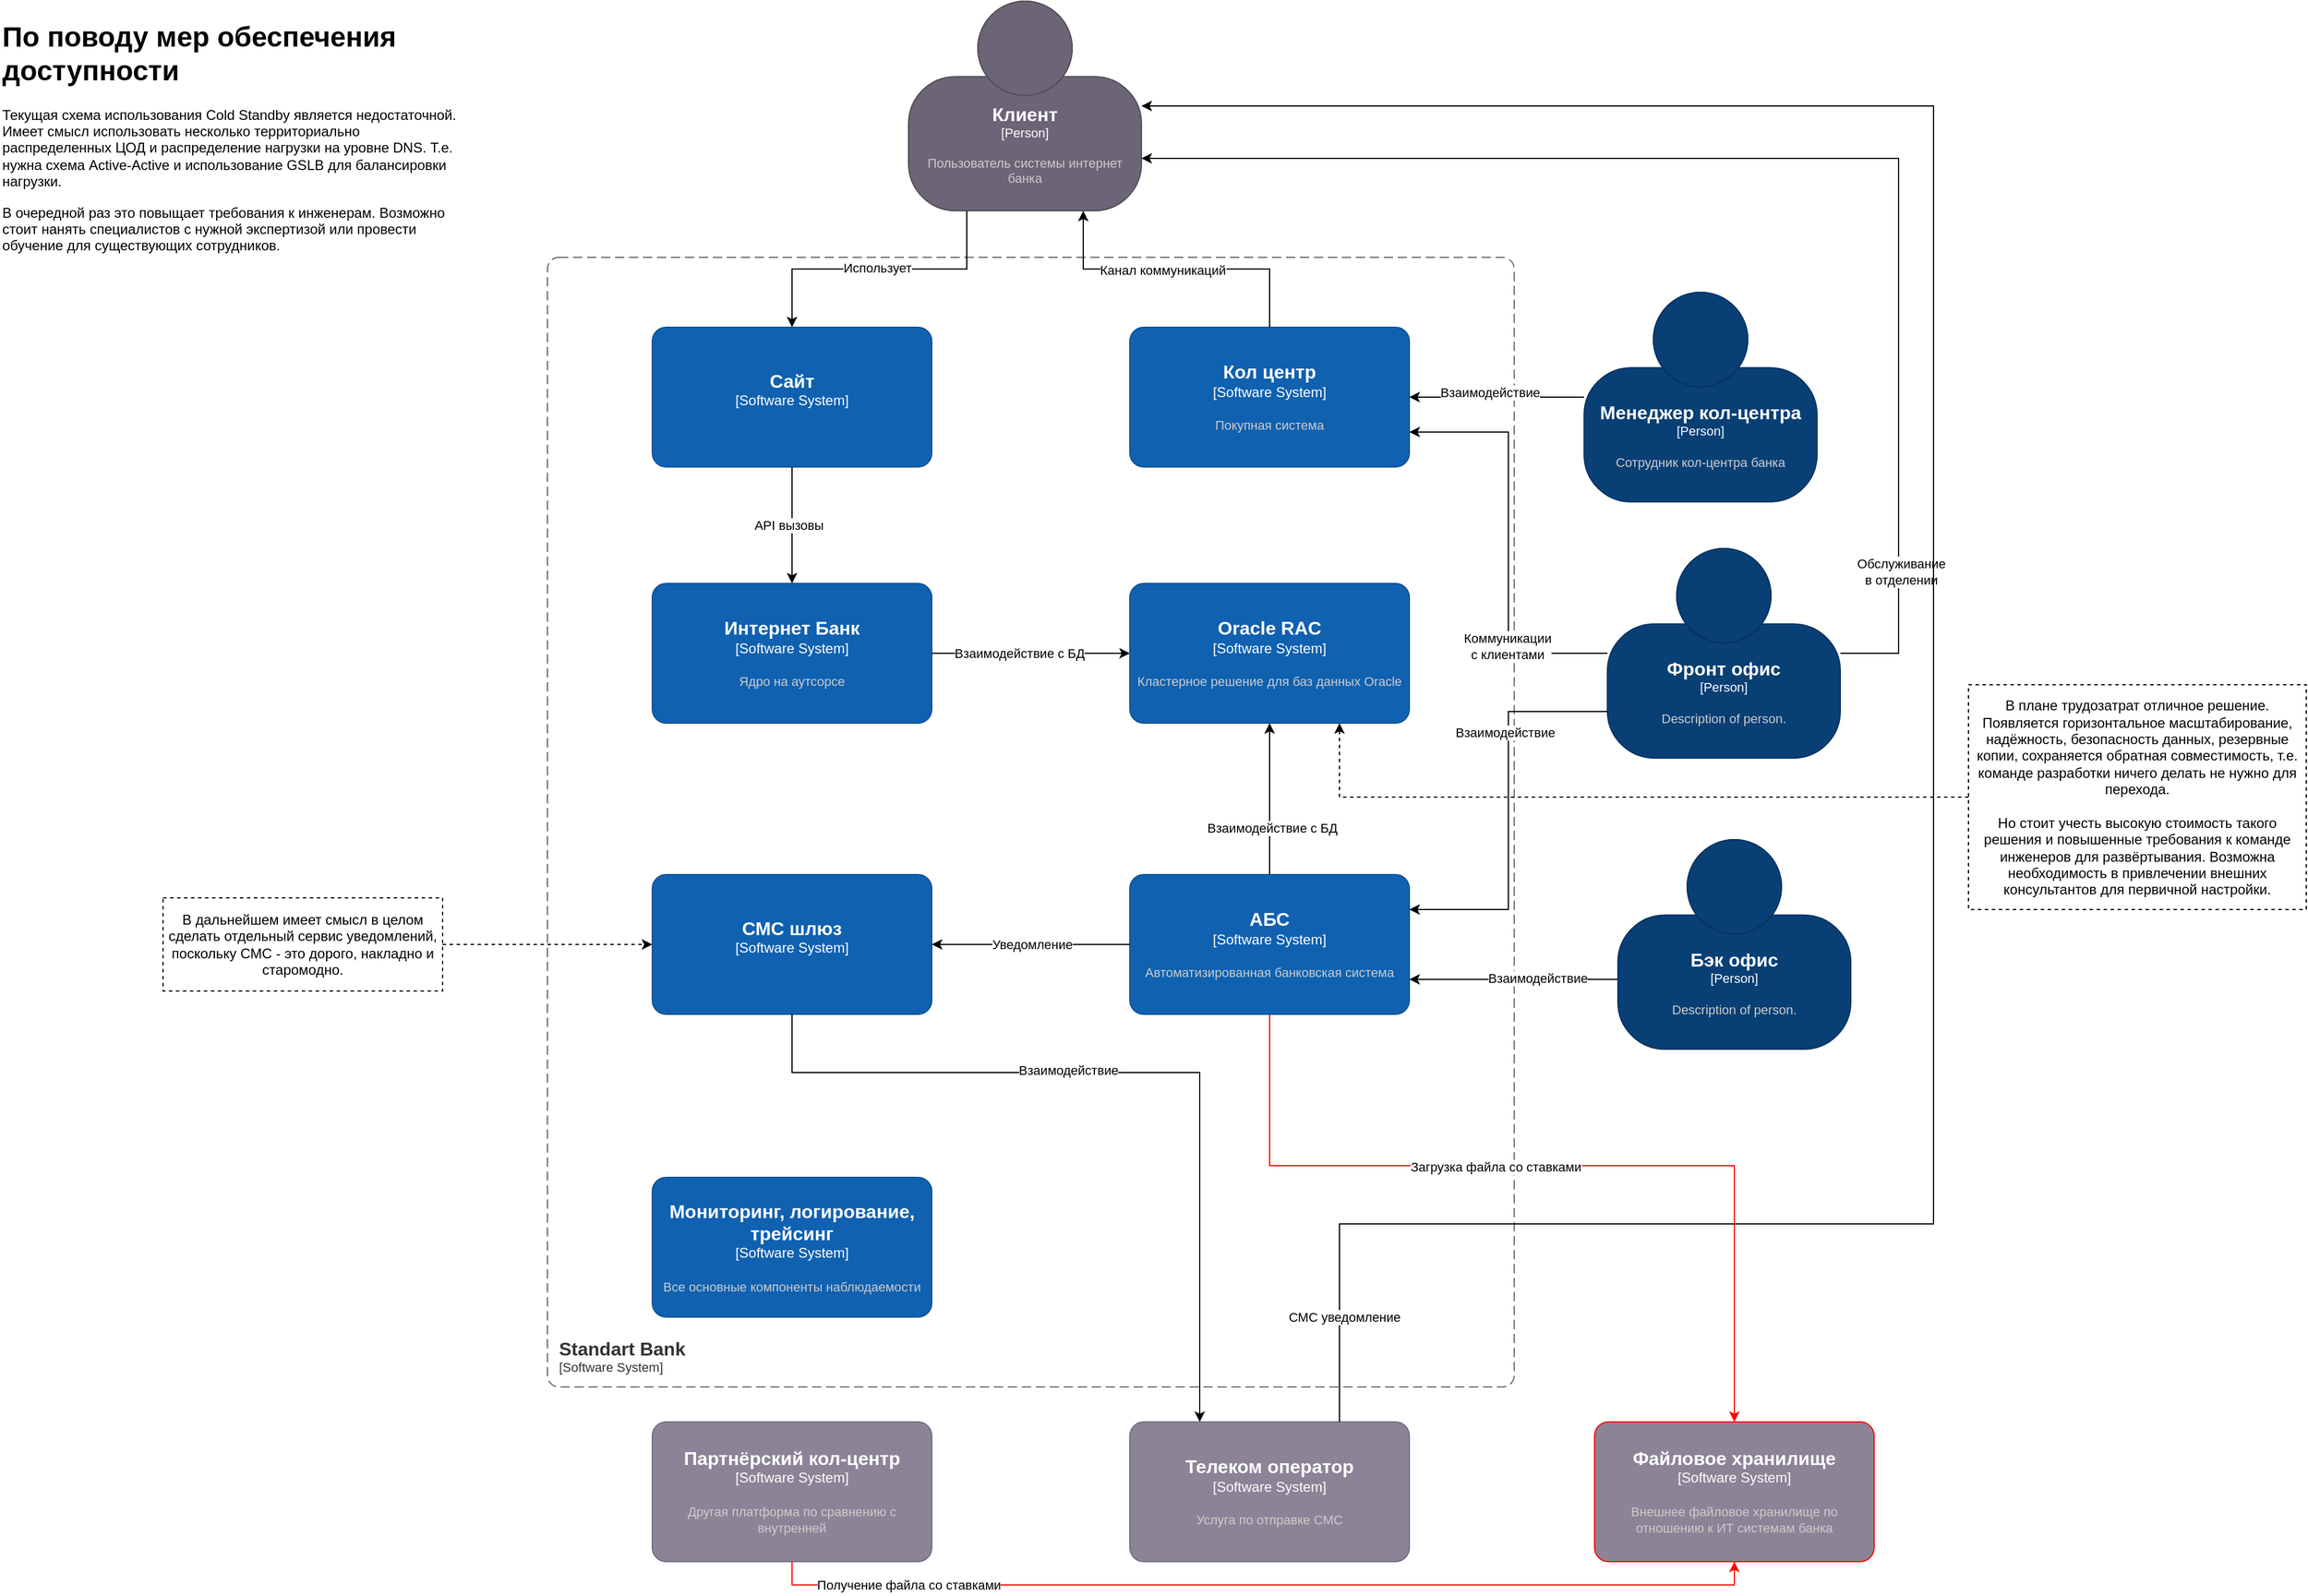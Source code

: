 <mxfile version="26.2.2" pages="2">
  <diagram name="C1" id="rXQmCZFCkTnwYPxRZtzK">
    <mxGraphModel dx="3602" dy="1422" grid="1" gridSize="10" guides="1" tooltips="1" connect="1" arrows="1" fold="1" page="1" pageScale="1" pageWidth="1169" pageHeight="827" math="0" shadow="0">
      <root>
        <mxCell id="0" />
        <mxCell id="1" parent="0" />
        <object placeholders="1" c4Name="Клиент" c4Type="Person" c4Description="Пользователь системы интернет банка" label="&lt;font style=&quot;font-size: 16px&quot;&gt;&lt;b&gt;%c4Name%&lt;/b&gt;&lt;/font&gt;&lt;div&gt;[%c4Type%]&lt;/div&gt;&lt;br&gt;&lt;div&gt;&lt;font style=&quot;font-size: 11px&quot;&gt;&lt;font color=&quot;#cccccc&quot;&gt;%c4Description%&lt;/font&gt;&lt;/div&gt;" id="N7DfTkjICDuPw6HVWsIA-1">
          <mxCell style="html=1;fontSize=11;dashed=0;whiteSpace=wrap;fillColor=#6C6477;strokeColor=#4D4D4D;fontColor=#ffffff;shape=mxgraph.c4.person2;align=center;metaEdit=1;points=[[0.5,0,0],[1,0.5,0],[1,0.75,0],[0.75,1,0],[0.5,1,0],[0.25,1,0],[0,0.75,0],[0,0.5,0]];resizable=0;" vertex="1" parent="1">
            <mxGeometry x="360" y="40" width="200" height="180" as="geometry" />
          </mxCell>
        </object>
        <object placeholders="1" c4Name="Менеджер кол-центра" c4Type="Person" c4Description="Сотрудник кол-центра банка" label="&lt;font style=&quot;font-size: 16px&quot;&gt;&lt;b&gt;%c4Name%&lt;/b&gt;&lt;/font&gt;&lt;div&gt;[%c4Type%]&lt;/div&gt;&lt;br&gt;&lt;div&gt;&lt;font style=&quot;font-size: 11px&quot;&gt;&lt;font color=&quot;#cccccc&quot;&gt;%c4Description%&lt;/font&gt;&lt;/div&gt;" id="N7DfTkjICDuPw6HVWsIA-2">
          <mxCell style="html=1;fontSize=11;dashed=0;whiteSpace=wrap;fillColor=#083F75;strokeColor=#06315C;fontColor=#ffffff;shape=mxgraph.c4.person2;align=center;metaEdit=1;points=[[0.5,0,0],[1,0.5,0],[1,0.75,0],[0.75,1,0],[0.5,1,0],[0.25,1,0],[0,0.75,0],[0,0.5,0]];resizable=0;" vertex="1" parent="1">
            <mxGeometry x="940" y="290" width="200" height="180" as="geometry" />
          </mxCell>
        </object>
        <object placeholders="1" c4Name="Фронт офис" c4Type="Person" c4Description="Description of person." label="&lt;font style=&quot;font-size: 16px&quot;&gt;&lt;b&gt;%c4Name%&lt;/b&gt;&lt;/font&gt;&lt;div&gt;[%c4Type%]&lt;/div&gt;&lt;br&gt;&lt;div&gt;&lt;font style=&quot;font-size: 11px&quot;&gt;&lt;font color=&quot;#cccccc&quot;&gt;%c4Description%&lt;/font&gt;&lt;/div&gt;" id="N7DfTkjICDuPw6HVWsIA-3">
          <mxCell style="html=1;fontSize=11;dashed=0;whiteSpace=wrap;fillColor=#083F75;strokeColor=#06315C;fontColor=#ffffff;shape=mxgraph.c4.person2;align=center;metaEdit=1;points=[[0.5,0,0],[1,0.5,0],[1,0.75,0],[0.75,1,0],[0.5,1,0],[0.25,1,0],[0,0.75,0],[0,0.5,0]];resizable=0;" vertex="1" parent="1">
            <mxGeometry x="960" y="510" width="200" height="180" as="geometry" />
          </mxCell>
        </object>
        <object placeholders="1" c4Name="Standart Bank" c4Type="SystemScopeBoundary" c4Application="Software System" label="&lt;font style=&quot;font-size: 16px&quot;&gt;&lt;b&gt;&lt;div style=&quot;text-align: left&quot;&gt;%c4Name%&lt;/div&gt;&lt;/b&gt;&lt;/font&gt;&lt;div style=&quot;text-align: left&quot;&gt;[%c4Application%]&lt;/div&gt;" id="N7DfTkjICDuPw6HVWsIA-4">
          <mxCell style="rounded=1;fontSize=11;whiteSpace=wrap;html=1;dashed=1;arcSize=20;fillColor=none;strokeColor=#666666;fontColor=#333333;labelBackgroundColor=none;align=left;verticalAlign=bottom;labelBorderColor=none;spacingTop=0;spacing=10;dashPattern=8 4;metaEdit=1;rotatable=0;perimeter=rectanglePerimeter;noLabel=0;labelPadding=0;allowArrows=0;connectable=0;expand=0;recursiveResize=0;editable=1;pointerEvents=0;absoluteArcSize=1;points=[[0.25,0,0],[0.5,0,0],[0.75,0,0],[1,0.25,0],[1,0.5,0],[1,0.75,0],[0.75,1,0],[0.5,1,0],[0.25,1,0],[0,0.75,0],[0,0.5,0],[0,0.25,0]];" vertex="1" parent="1">
            <mxGeometry x="50" y="260" width="830" height="970" as="geometry" />
          </mxCell>
        </object>
        <object placeholders="1" c4Name="Интернет Банк" c4Type="Software System" c4Description="Ядро на аутсорсе" label="&lt;font style=&quot;font-size: 16px&quot;&gt;&lt;b&gt;%c4Name%&lt;/b&gt;&lt;/font&gt;&lt;div&gt;[%c4Type%]&lt;/div&gt;&lt;br&gt;&lt;div&gt;&lt;font style=&quot;font-size: 11px&quot;&gt;&lt;font color=&quot;#cccccc&quot;&gt;%c4Description%&lt;/font&gt;&lt;/div&gt;" id="N7DfTkjICDuPw6HVWsIA-5">
          <mxCell style="rounded=1;whiteSpace=wrap;html=1;labelBackgroundColor=none;fillColor=#1061B0;fontColor=#ffffff;align=center;arcSize=10;strokeColor=#0D5091;metaEdit=1;resizable=0;points=[[0.25,0,0],[0.5,0,0],[0.75,0,0],[1,0.25,0],[1,0.5,0],[1,0.75,0],[0.75,1,0],[0.5,1,0],[0.25,1,0],[0,0.75,0],[0,0.5,0],[0,0.25,0]];" vertex="1" parent="1">
            <mxGeometry x="140" y="540" width="240" height="120" as="geometry" />
          </mxCell>
        </object>
        <object placeholders="1" c4Name="АБС" c4Type="Software System" c4Description="Автоматизированная банковская система" label="&lt;font style=&quot;font-size: 16px&quot;&gt;&lt;b&gt;%c4Name%&lt;/b&gt;&lt;/font&gt;&lt;div&gt;[%c4Type%]&lt;/div&gt;&lt;br&gt;&lt;div&gt;&lt;font style=&quot;font-size: 11px&quot;&gt;&lt;font color=&quot;#cccccc&quot;&gt;%c4Description%&lt;/font&gt;&lt;/div&gt;" id="N7DfTkjICDuPw6HVWsIA-6">
          <mxCell style="rounded=1;whiteSpace=wrap;html=1;labelBackgroundColor=none;fillColor=#1061B0;fontColor=#ffffff;align=center;arcSize=10;strokeColor=#0D5091;metaEdit=1;resizable=0;points=[[0.25,0,0],[0.5,0,0],[0.75,0,0],[1,0.25,0],[1,0.5,0],[1,0.75,0],[0.75,1,0],[0.5,1,0],[0.25,1,0],[0,0.75,0],[0,0.5,0],[0,0.25,0]];" vertex="1" parent="1">
            <mxGeometry x="550" y="790" width="240" height="120" as="geometry" />
          </mxCell>
        </object>
        <object placeholders="1" c4Name="Кол центр" c4Type="Software System" c4Description="Покупная система" label="&lt;font style=&quot;font-size: 16px&quot;&gt;&lt;b&gt;%c4Name%&lt;/b&gt;&lt;/font&gt;&lt;div&gt;[%c4Type%]&lt;/div&gt;&lt;br&gt;&lt;div&gt;&lt;font style=&quot;font-size: 11px&quot;&gt;&lt;font color=&quot;#cccccc&quot;&gt;%c4Description%&lt;/font&gt;&lt;/div&gt;" id="N7DfTkjICDuPw6HVWsIA-7">
          <mxCell style="rounded=1;whiteSpace=wrap;html=1;labelBackgroundColor=none;fillColor=#1061B0;fontColor=#ffffff;align=center;arcSize=10;strokeColor=#0D5091;metaEdit=1;resizable=0;points=[[0.25,0,0],[0.5,0,0],[0.75,0,0],[1,0.25,0],[1,0.5,0],[1,0.75,0],[0.75,1,0],[0.5,1,0],[0.25,1,0],[0,0.75,0],[0,0.5,0],[0,0.25,0]];" vertex="1" parent="1">
            <mxGeometry x="550" y="320" width="240" height="120" as="geometry" />
          </mxCell>
        </object>
        <object placeholders="1" c4Name="Партнёрский кол-центр" c4Type="Software System" c4Description="Другая платформа по сравнению с внутренней" label="&lt;font style=&quot;font-size: 16px&quot;&gt;&lt;b&gt;%c4Name%&lt;/b&gt;&lt;/font&gt;&lt;div&gt;[%c4Type%]&lt;/div&gt;&lt;br&gt;&lt;div&gt;&lt;font style=&quot;font-size: 11px&quot;&gt;&lt;font color=&quot;#cccccc&quot;&gt;%c4Description%&lt;/font&gt;&lt;/div&gt;" id="N7DfTkjICDuPw6HVWsIA-8">
          <mxCell style="rounded=1;whiteSpace=wrap;html=1;labelBackgroundColor=none;fillColor=#8C8496;fontColor=#ffffff;align=center;arcSize=10;strokeColor=#736782;metaEdit=1;resizable=0;points=[[0.25,0,0],[0.5,0,0],[0.75,0,0],[1,0.25,0],[1,0.5,0],[1,0.75,0],[0.75,1,0],[0.5,1,0],[0.25,1,0],[0,0.75,0],[0,0.5,0],[0,0.25,0]];" vertex="1" parent="1">
            <mxGeometry x="140" y="1260" width="240" height="120" as="geometry" />
          </mxCell>
        </object>
        <object placeholders="1" c4Name="Телеком оператор" c4Type="Software System" c4Description="Услуга по отправке СМС" label="&lt;font style=&quot;font-size: 16px&quot;&gt;&lt;b&gt;%c4Name%&lt;/b&gt;&lt;/font&gt;&lt;div&gt;[%c4Type%]&lt;/div&gt;&lt;br&gt;&lt;div&gt;&lt;font style=&quot;font-size: 11px&quot;&gt;&lt;font color=&quot;#cccccc&quot;&gt;%c4Description%&lt;/font&gt;&lt;/div&gt;" id="N7DfTkjICDuPw6HVWsIA-9">
          <mxCell style="rounded=1;whiteSpace=wrap;html=1;labelBackgroundColor=none;fillColor=#8C8496;fontColor=#ffffff;align=center;arcSize=10;strokeColor=#736782;metaEdit=1;resizable=0;points=[[0.25,0,0],[0.5,0,0],[0.75,0,0],[1,0.25,0],[1,0.5,0],[1,0.75,0],[0.75,1,0],[0.5,1,0],[0.25,1,0],[0,0.75,0],[0,0.5,0],[0,0.25,0]];" vertex="1" parent="1">
            <mxGeometry x="550" y="1260" width="240" height="120" as="geometry" />
          </mxCell>
        </object>
        <object placeholders="1" c4Name="СМС шлюз" c4Type="Software System" c4Description="" label="&lt;font style=&quot;font-size: 16px&quot;&gt;&lt;b&gt;%c4Name%&lt;/b&gt;&lt;/font&gt;&lt;div&gt;[%c4Type%]&lt;/div&gt;&lt;br&gt;&lt;div&gt;&lt;font style=&quot;font-size: 11px&quot;&gt;&lt;font color=&quot;#cccccc&quot;&gt;%c4Description%&lt;/font&gt;&lt;/div&gt;" id="N7DfTkjICDuPw6HVWsIA-11">
          <mxCell style="rounded=1;whiteSpace=wrap;html=1;labelBackgroundColor=none;fillColor=#1061B0;fontColor=#ffffff;align=center;arcSize=10;strokeColor=#0D5091;metaEdit=1;resizable=0;points=[[0.25,0,0],[0.5,0,0],[0.75,0,0],[1,0.25,0],[1,0.5,0],[1,0.75,0],[0.75,1,0],[0.5,1,0],[0.25,1,0],[0,0.75,0],[0,0.5,0],[0,0.25,0]];" vertex="1" parent="1">
            <mxGeometry x="140" y="790" width="240" height="120" as="geometry" />
          </mxCell>
        </object>
        <object placeholders="1" c4Name="Сайт" c4Type="Software System" c4Description="" label="&lt;font style=&quot;font-size: 16px&quot;&gt;&lt;b&gt;%c4Name%&lt;/b&gt;&lt;/font&gt;&lt;div&gt;[%c4Type%]&lt;/div&gt;&lt;br&gt;&lt;div&gt;&lt;font style=&quot;font-size: 11px&quot;&gt;&lt;font color=&quot;#cccccc&quot;&gt;%c4Description%&lt;/font&gt;&lt;/div&gt;" id="N7DfTkjICDuPw6HVWsIA-13">
          <mxCell style="rounded=1;whiteSpace=wrap;html=1;labelBackgroundColor=none;fillColor=#1061B0;fontColor=#ffffff;align=center;arcSize=10;strokeColor=#0D5091;metaEdit=1;resizable=0;points=[[0.25,0,0],[0.5,0,0],[0.75,0,0],[1,0.25,0],[1,0.5,0],[1,0.75,0],[0.75,1,0],[0.5,1,0],[0.25,1,0],[0,0.75,0],[0,0.5,0],[0,0.25,0]];" vertex="1" parent="1">
            <mxGeometry x="140" y="320" width="240" height="120" as="geometry" />
          </mxCell>
        </object>
        <mxCell id="N7DfTkjICDuPw6HVWsIA-14" style="edgeStyle=orthogonalEdgeStyle;rounded=0;orthogonalLoop=1;jettySize=auto;html=1;entryX=0;entryY=0.5;entryDx=0;entryDy=0;entryPerimeter=0;" edge="1" parent="1" source="N7DfTkjICDuPw6HVWsIA-5" target="SzUtMaSxSGTat92QCDAJ-1">
          <mxGeometry relative="1" as="geometry" />
        </mxCell>
        <mxCell id="N7DfTkjICDuPw6HVWsIA-37" value="Взаимодействие с БД" style="edgeLabel;html=1;align=center;verticalAlign=middle;resizable=0;points=[];" vertex="1" connectable="0" parent="N7DfTkjICDuPw6HVWsIA-14">
          <mxGeometry x="-0.125" relative="1" as="geometry">
            <mxPoint as="offset" />
          </mxGeometry>
        </mxCell>
        <mxCell id="N7DfTkjICDuPw6HVWsIA-15" style="edgeStyle=orthogonalEdgeStyle;rounded=0;orthogonalLoop=1;jettySize=auto;html=1;entryX=0.5;entryY=0;entryDx=0;entryDy=0;entryPerimeter=0;exitX=0.25;exitY=1;exitDx=0;exitDy=0;exitPerimeter=0;" edge="1" parent="1" source="N7DfTkjICDuPw6HVWsIA-1" target="N7DfTkjICDuPw6HVWsIA-13">
          <mxGeometry relative="1" as="geometry" />
        </mxCell>
        <mxCell id="N7DfTkjICDuPw6HVWsIA-39" value="Использует" style="edgeLabel;html=1;align=center;verticalAlign=middle;resizable=0;points=[];" vertex="1" connectable="0" parent="N7DfTkjICDuPw6HVWsIA-15">
          <mxGeometry x="0.016" y="-1" relative="1" as="geometry">
            <mxPoint as="offset" />
          </mxGeometry>
        </mxCell>
        <mxCell id="N7DfTkjICDuPw6HVWsIA-17" style="edgeStyle=orthogonalEdgeStyle;rounded=0;orthogonalLoop=1;jettySize=auto;html=1;entryX=1;entryY=0.5;entryDx=0;entryDy=0;entryPerimeter=0;exitX=0;exitY=0.5;exitDx=0;exitDy=0;exitPerimeter=0;" edge="1" parent="1" source="N7DfTkjICDuPw6HVWsIA-6" target="N7DfTkjICDuPw6HVWsIA-11">
          <mxGeometry relative="1" as="geometry" />
        </mxCell>
        <mxCell id="N7DfTkjICDuPw6HVWsIA-33" value="Уведомление" style="edgeLabel;html=1;align=center;verticalAlign=middle;resizable=0;points=[];" vertex="1" connectable="0" parent="N7DfTkjICDuPw6HVWsIA-17">
          <mxGeometry x="-0.009" relative="1" as="geometry">
            <mxPoint as="offset" />
          </mxGeometry>
        </mxCell>
        <object placeholders="1" c4Name="Бэк офис" c4Type="Person" c4Description="Description of person." label="&lt;font style=&quot;font-size: 16px&quot;&gt;&lt;b&gt;%c4Name%&lt;/b&gt;&lt;/font&gt;&lt;div&gt;[%c4Type%]&lt;/div&gt;&lt;br&gt;&lt;div&gt;&lt;font style=&quot;font-size: 11px&quot;&gt;&lt;font color=&quot;#cccccc&quot;&gt;%c4Description%&lt;/font&gt;&lt;/div&gt;" id="N7DfTkjICDuPw6HVWsIA-18">
          <mxCell style="html=1;fontSize=11;dashed=0;whiteSpace=wrap;fillColor=#083F75;strokeColor=#06315C;fontColor=#ffffff;shape=mxgraph.c4.person2;align=center;metaEdit=1;points=[[0.5,0,0],[1,0.5,0],[1,0.75,0],[0.75,1,0],[0.5,1,0],[0.25,1,0],[0,0.75,0],[0,0.5,0]];resizable=0;" vertex="1" parent="1">
            <mxGeometry x="969" y="760" width="200" height="180" as="geometry" />
          </mxCell>
        </object>
        <mxCell id="N7DfTkjICDuPw6HVWsIA-19" style="edgeStyle=orthogonalEdgeStyle;rounded=0;orthogonalLoop=1;jettySize=auto;html=1;entryX=1;entryY=0.5;entryDx=0;entryDy=0;entryPerimeter=0;" edge="1" parent="1" source="N7DfTkjICDuPw6HVWsIA-2" target="N7DfTkjICDuPw6HVWsIA-7">
          <mxGeometry relative="1" as="geometry" />
        </mxCell>
        <mxCell id="N7DfTkjICDuPw6HVWsIA-35" value="Взаимодействие" style="edgeLabel;html=1;align=center;verticalAlign=middle;resizable=0;points=[];" vertex="1" connectable="0" parent="N7DfTkjICDuPw6HVWsIA-19">
          <mxGeometry x="0.08" y="-4" relative="1" as="geometry">
            <mxPoint as="offset" />
          </mxGeometry>
        </mxCell>
        <mxCell id="N7DfTkjICDuPw6HVWsIA-20" style="edgeStyle=orthogonalEdgeStyle;rounded=0;orthogonalLoop=1;jettySize=auto;html=1;entryX=0.75;entryY=1;entryDx=0;entryDy=0;entryPerimeter=0;" edge="1" parent="1" source="N7DfTkjICDuPw6HVWsIA-7" target="N7DfTkjICDuPw6HVWsIA-1">
          <mxGeometry relative="1" as="geometry" />
        </mxCell>
        <mxCell id="N7DfTkjICDuPw6HVWsIA-38" value="Канал коммуникаций" style="edgeLabel;html=1;align=center;verticalAlign=middle;resizable=0;points=[];" vertex="1" connectable="0" parent="N7DfTkjICDuPw6HVWsIA-20">
          <mxGeometry x="0.092" y="1" relative="1" as="geometry">
            <mxPoint as="offset" />
          </mxGeometry>
        </mxCell>
        <mxCell id="N7DfTkjICDuPw6HVWsIA-21" style="edgeStyle=orthogonalEdgeStyle;rounded=0;orthogonalLoop=1;jettySize=auto;html=1;entryX=0.25;entryY=0;entryDx=0;entryDy=0;entryPerimeter=0;" edge="1" parent="1" source="N7DfTkjICDuPw6HVWsIA-11" target="N7DfTkjICDuPw6HVWsIA-9">
          <mxGeometry relative="1" as="geometry">
            <Array as="points">
              <mxPoint x="260" y="960" />
              <mxPoint x="610" y="960" />
            </Array>
          </mxGeometry>
        </mxCell>
        <mxCell id="N7DfTkjICDuPw6HVWsIA-34" value="Взаимодействие" style="edgeLabel;html=1;align=center;verticalAlign=middle;resizable=0;points=[];" vertex="1" connectable="0" parent="N7DfTkjICDuPw6HVWsIA-21">
          <mxGeometry x="-0.181" y="2" relative="1" as="geometry">
            <mxPoint as="offset" />
          </mxGeometry>
        </mxCell>
        <mxCell id="N7DfTkjICDuPw6HVWsIA-22" style="edgeStyle=orthogonalEdgeStyle;rounded=0;orthogonalLoop=1;jettySize=auto;html=1;entryX=1;entryY=0.75;entryDx=0;entryDy=0;entryPerimeter=0;" edge="1" parent="1" source="N7DfTkjICDuPw6HVWsIA-18" target="N7DfTkjICDuPw6HVWsIA-6">
          <mxGeometry relative="1" as="geometry">
            <Array as="points">
              <mxPoint x="930" y="880" />
              <mxPoint x="930" y="880" />
            </Array>
          </mxGeometry>
        </mxCell>
        <mxCell id="N7DfTkjICDuPw6HVWsIA-36" value="Взаимодействие" style="edgeLabel;html=1;align=center;verticalAlign=middle;resizable=0;points=[];" vertex="1" connectable="0" parent="N7DfTkjICDuPw6HVWsIA-22">
          <mxGeometry x="0.35" y="-1" relative="1" as="geometry">
            <mxPoint x="52" as="offset" />
          </mxGeometry>
        </mxCell>
        <mxCell id="N7DfTkjICDuPw6HVWsIA-23" style="edgeStyle=orthogonalEdgeStyle;rounded=0;orthogonalLoop=1;jettySize=auto;html=1;entryX=1;entryY=0.75;entryDx=0;entryDy=0;entryPerimeter=0;" edge="1" parent="1" source="N7DfTkjICDuPw6HVWsIA-3" target="N7DfTkjICDuPw6HVWsIA-7">
          <mxGeometry relative="1" as="geometry" />
        </mxCell>
        <mxCell id="N7DfTkjICDuPw6HVWsIA-30" value="Коммуникации &lt;br&gt;с клиентами" style="edgeLabel;html=1;align=center;verticalAlign=middle;resizable=0;points=[];" vertex="1" connectable="0" parent="N7DfTkjICDuPw6HVWsIA-23">
          <mxGeometry x="-0.491" y="1" relative="1" as="geometry">
            <mxPoint as="offset" />
          </mxGeometry>
        </mxCell>
        <mxCell id="N7DfTkjICDuPw6HVWsIA-24" style="edgeStyle=orthogonalEdgeStyle;rounded=0;orthogonalLoop=1;jettySize=auto;html=1;entryX=1;entryY=0.75;entryDx=0;entryDy=0;entryPerimeter=0;" edge="1" parent="1" source="N7DfTkjICDuPw6HVWsIA-3" target="N7DfTkjICDuPw6HVWsIA-1">
          <mxGeometry relative="1" as="geometry">
            <Array as="points">
              <mxPoint x="1210" y="600" />
              <mxPoint x="1210" y="175" />
            </Array>
          </mxGeometry>
        </mxCell>
        <mxCell id="N7DfTkjICDuPw6HVWsIA-29" value="Обслуживание &lt;br&gt;в отделении" style="edgeLabel;html=1;align=center;verticalAlign=middle;resizable=0;points=[];" vertex="1" connectable="0" parent="N7DfTkjICDuPw6HVWsIA-24">
          <mxGeometry x="-0.786" y="-2" relative="1" as="geometry">
            <mxPoint as="offset" />
          </mxGeometry>
        </mxCell>
        <mxCell id="N7DfTkjICDuPw6HVWsIA-25" style="edgeStyle=orthogonalEdgeStyle;rounded=0;orthogonalLoop=1;jettySize=auto;html=1;entryX=0.5;entryY=0;entryDx=0;entryDy=0;entryPerimeter=0;" edge="1" parent="1" source="N7DfTkjICDuPw6HVWsIA-13" target="N7DfTkjICDuPw6HVWsIA-5">
          <mxGeometry relative="1" as="geometry" />
        </mxCell>
        <mxCell id="N7DfTkjICDuPw6HVWsIA-40" value="API вызовы" style="edgeLabel;html=1;align=center;verticalAlign=middle;resizable=0;points=[];" vertex="1" connectable="0" parent="N7DfTkjICDuPw6HVWsIA-25">
          <mxGeometry y="-3" relative="1" as="geometry">
            <mxPoint as="offset" />
          </mxGeometry>
        </mxCell>
        <mxCell id="N7DfTkjICDuPw6HVWsIA-26" style="edgeStyle=orthogonalEdgeStyle;rounded=0;orthogonalLoop=1;jettySize=auto;html=1;entryX=1;entryY=0.25;entryDx=0;entryDy=0;entryPerimeter=0;" edge="1" parent="1" source="N7DfTkjICDuPw6HVWsIA-3" target="N7DfTkjICDuPw6HVWsIA-6">
          <mxGeometry relative="1" as="geometry">
            <Array as="points">
              <mxPoint x="875" y="650" />
              <mxPoint x="875" y="820" />
            </Array>
          </mxGeometry>
        </mxCell>
        <mxCell id="N7DfTkjICDuPw6HVWsIA-31" value="Взаимодействие" style="edgeLabel;html=1;align=center;verticalAlign=middle;resizable=0;points=[];" vertex="1" connectable="0" parent="N7DfTkjICDuPw6HVWsIA-26">
          <mxGeometry x="-0.397" y="-3" relative="1" as="geometry">
            <mxPoint as="offset" />
          </mxGeometry>
        </mxCell>
        <mxCell id="N7DfTkjICDuPw6HVWsIA-27" style="edgeStyle=orthogonalEdgeStyle;rounded=0;orthogonalLoop=1;jettySize=auto;html=1;entryX=1;entryY=0.5;entryDx=0;entryDy=0;entryPerimeter=0;exitX=0.75;exitY=0;exitDx=0;exitDy=0;exitPerimeter=0;" edge="1" parent="1" source="N7DfTkjICDuPw6HVWsIA-9" target="N7DfTkjICDuPw6HVWsIA-1">
          <mxGeometry relative="1" as="geometry">
            <Array as="points">
              <mxPoint x="730" y="1090" />
              <mxPoint x="1240" y="1090" />
              <mxPoint x="1240" y="130" />
            </Array>
          </mxGeometry>
        </mxCell>
        <mxCell id="N7DfTkjICDuPw6HVWsIA-32" value="СМС уведомление" style="edgeLabel;html=1;align=center;verticalAlign=middle;resizable=0;points=[];" vertex="1" connectable="0" parent="N7DfTkjICDuPw6HVWsIA-27">
          <mxGeometry x="-0.85" y="-3" relative="1" as="geometry">
            <mxPoint y="77" as="offset" />
          </mxGeometry>
        </mxCell>
        <object placeholders="1" c4Name="Oracle RAC" c4Type="Software System" c4Description="Кластерное решение для баз данных Oracle" label="&lt;font style=&quot;font-size: 16px&quot;&gt;&lt;b&gt;%c4Name%&lt;/b&gt;&lt;/font&gt;&lt;div&gt;[%c4Type%]&lt;/div&gt;&lt;br&gt;&lt;div&gt;&lt;font style=&quot;font-size: 11px&quot;&gt;&lt;font color=&quot;#cccccc&quot;&gt;%c4Description%&lt;/font&gt;&lt;/div&gt;" id="SzUtMaSxSGTat92QCDAJ-1">
          <mxCell style="rounded=1;whiteSpace=wrap;html=1;labelBackgroundColor=none;fillColor=#1061B0;fontColor=#ffffff;align=center;arcSize=10;strokeColor=#0D5091;metaEdit=1;resizable=0;points=[[0.25,0,0],[0.5,0,0],[0.75,0,0],[1,0.25,0],[1,0.5,0],[1,0.75,0],[0.75,1,0],[0.5,1,0],[0.25,1,0],[0,0.75,0],[0,0.5,0],[0,0.25,0]];" vertex="1" parent="1">
            <mxGeometry x="550" y="540" width="240" height="120" as="geometry" />
          </mxCell>
        </object>
        <mxCell id="SzUtMaSxSGTat92QCDAJ-2" style="edgeStyle=orthogonalEdgeStyle;rounded=0;orthogonalLoop=1;jettySize=auto;html=1;entryX=0.5;entryY=1;entryDx=0;entryDy=0;entryPerimeter=0;" edge="1" parent="1" source="N7DfTkjICDuPw6HVWsIA-6" target="SzUtMaSxSGTat92QCDAJ-1">
          <mxGeometry relative="1" as="geometry" />
        </mxCell>
        <mxCell id="SzUtMaSxSGTat92QCDAJ-4" value="Взаимодействие с БД" style="edgeLabel;html=1;align=center;verticalAlign=middle;resizable=0;points=[];" vertex="1" connectable="0" parent="SzUtMaSxSGTat92QCDAJ-2">
          <mxGeometry x="0.004" y="-2" relative="1" as="geometry">
            <mxPoint y="25" as="offset" />
          </mxGeometry>
        </mxCell>
        <mxCell id="SzUtMaSxSGTat92QCDAJ-7" value="В плане трудозатрат отличное решение. Появляется горизонтальное масштабирование, надёжность, безопасность данных, резервные копии, сохраняется обратная совместимость, т.е. команде разработки ничего делать не нужно для перехода.&lt;div&gt;&lt;br&gt;&lt;/div&gt;&lt;div&gt;Но стоит учесть высокую стоимость такого решения и повышенные требования к команде инженеров для развёртывания. Возможна необходимость в привлечении внешних консультантов для первичной настройки.&lt;/div&gt;" style="text;html=1;align=center;verticalAlign=middle;whiteSpace=wrap;rounded=0;strokeColor=default;dashed=1;" vertex="1" parent="1">
          <mxGeometry x="1270" y="627" width="290" height="193" as="geometry" />
        </mxCell>
        <mxCell id="SzUtMaSxSGTat92QCDAJ-8" style="edgeStyle=orthogonalEdgeStyle;rounded=0;orthogonalLoop=1;jettySize=auto;html=1;entryX=0.75;entryY=1;entryDx=0;entryDy=0;entryPerimeter=0;dashed=1;" edge="1" parent="1" source="SzUtMaSxSGTat92QCDAJ-7" target="SzUtMaSxSGTat92QCDAJ-1">
          <mxGeometry relative="1" as="geometry" />
        </mxCell>
        <mxCell id="SzUtMaSxSGTat92QCDAJ-9" value="В дальнейшем имеет смысл в целом сделать отдельный сервис уведомлений, поскольку СМС - это дорого, накладно и старомодно." style="text;html=1;align=center;verticalAlign=middle;whiteSpace=wrap;rounded=0;strokeColor=default;dashed=1;" vertex="1" parent="1">
          <mxGeometry x="-280" y="810" width="240" height="80" as="geometry" />
        </mxCell>
        <mxCell id="SzUtMaSxSGTat92QCDAJ-10" style="edgeStyle=orthogonalEdgeStyle;rounded=0;orthogonalLoop=1;jettySize=auto;html=1;entryX=0;entryY=0.5;entryDx=0;entryDy=0;entryPerimeter=0;dashed=1;" edge="1" parent="1" source="SzUtMaSxSGTat92QCDAJ-9" target="N7DfTkjICDuPw6HVWsIA-11">
          <mxGeometry relative="1" as="geometry" />
        </mxCell>
        <mxCell id="8bsUKu27YTY32ICm6L0n-1" value="&lt;h1 style=&quot;margin-top: 0px;&quot;&gt;По поводу мер обеспечения доступности&lt;/h1&gt;&lt;p&gt;Текущая схема использования Cold Standby является недостаточной. Имеет смысл использовать несколько территориально распределенных ЦОД и распределение нагрузки на уровне DNS. Т.е. нужна схема Active-Active и использование GSLB для балансировки нагрузки.&amp;nbsp;&lt;/p&gt;&lt;p&gt;&lt;span style=&quot;background-color: transparent; color: light-dark(rgb(0, 0, 0), rgb(255, 255, 255));&quot;&gt;В очередной раз это повыщает требования к инженерам. Возможно стоит нанять специалистов с нужной экспертизой или провести обучение для существующих сотрудников.&lt;/span&gt;&lt;/p&gt;" style="text;html=1;whiteSpace=wrap;overflow=hidden;rounded=0;" vertex="1" parent="1">
          <mxGeometry x="-420" y="50" width="400" height="280" as="geometry" />
        </mxCell>
        <object placeholders="1" c4Name="Мониторинг, логирование, трейсинг" c4Type="Software System" c4Description="Все основные компоненты наблюдаемости" label="&lt;font style=&quot;font-size: 16px&quot;&gt;&lt;b&gt;%c4Name%&lt;/b&gt;&lt;/font&gt;&lt;div&gt;[%c4Type%]&lt;/div&gt;&lt;br&gt;&lt;div&gt;&lt;font style=&quot;font-size: 11px&quot;&gt;&lt;font color=&quot;#cccccc&quot;&gt;%c4Description%&lt;/font&gt;&lt;/div&gt;" id="4XTuxI60or7l83Eq80wb-1">
          <mxCell style="rounded=1;whiteSpace=wrap;html=1;labelBackgroundColor=none;fillColor=#1061B0;fontColor=#ffffff;align=center;arcSize=10;strokeColor=#0D5091;metaEdit=1;resizable=0;points=[[0.25,0,0],[0.5,0,0],[0.75,0,0],[1,0.25,0],[1,0.5,0],[1,0.75,0],[0.75,1,0],[0.5,1,0],[0.25,1,0],[0,0.75,0],[0,0.5,0],[0,0.25,0]];" vertex="1" parent="1">
            <mxGeometry x="140" y="1050" width="240" height="120" as="geometry" />
          </mxCell>
        </object>
        <object placeholders="1" c4Name="Файловое хранилище" c4Type="Software System" c4Description="Внешнее файловое хранилище по отношению к ИТ системам банка" label="&lt;font style=&quot;font-size: 16px&quot;&gt;&lt;b&gt;%c4Name%&lt;/b&gt;&lt;/font&gt;&lt;div&gt;[%c4Type%]&lt;/div&gt;&lt;br&gt;&lt;div&gt;&lt;font style=&quot;font-size: 11px&quot;&gt;&lt;font color=&quot;#cccccc&quot;&gt;%c4Description%&lt;/font&gt;&lt;/div&gt;" id="X75DF7G4JWCtfxivHedu-1">
          <mxCell style="rounded=1;whiteSpace=wrap;html=1;labelBackgroundColor=none;fillColor=#8C8496;fontColor=#ffffff;align=center;arcSize=10;strokeColor=#FF0000;metaEdit=1;resizable=0;points=[[0.25,0,0],[0.5,0,0],[0.75,0,0],[1,0.25,0],[1,0.5,0],[1,0.75,0],[0.75,1,0],[0.5,1,0],[0.25,1,0],[0,0.75,0],[0,0.5,0],[0,0.25,0]];" vertex="1" parent="1">
            <mxGeometry x="949" y="1260" width="240" height="120" as="geometry" />
          </mxCell>
        </object>
        <mxCell id="X75DF7G4JWCtfxivHedu-2" style="edgeStyle=orthogonalEdgeStyle;rounded=0;orthogonalLoop=1;jettySize=auto;html=1;entryX=0.5;entryY=0;entryDx=0;entryDy=0;entryPerimeter=0;strokeColor=#FF0000;" edge="1" parent="1" source="N7DfTkjICDuPw6HVWsIA-6" target="X75DF7G4JWCtfxivHedu-1">
          <mxGeometry relative="1" as="geometry">
            <Array as="points">
              <mxPoint x="670" y="1040" />
              <mxPoint x="1069" y="1040" />
            </Array>
          </mxGeometry>
        </mxCell>
        <mxCell id="X75DF7G4JWCtfxivHedu-3" value="Загрузка файла со ставками" style="edgeLabel;html=1;align=center;verticalAlign=middle;resizable=0;points=[];" vertex="1" connectable="0" parent="X75DF7G4JWCtfxivHedu-2">
          <mxGeometry x="-0.136" y="-1" relative="1" as="geometry">
            <mxPoint as="offset" />
          </mxGeometry>
        </mxCell>
        <mxCell id="X75DF7G4JWCtfxivHedu-5" style="edgeStyle=orthogonalEdgeStyle;rounded=0;orthogonalLoop=1;jettySize=auto;html=1;entryX=0.5;entryY=1;entryDx=0;entryDy=0;entryPerimeter=0;strokeColor=#FF0000;" edge="1" parent="1" source="N7DfTkjICDuPw6HVWsIA-8" target="X75DF7G4JWCtfxivHedu-1">
          <mxGeometry relative="1" as="geometry">
            <Array as="points">
              <mxPoint x="260" y="1400" />
              <mxPoint x="1069" y="1400" />
            </Array>
          </mxGeometry>
        </mxCell>
        <mxCell id="X75DF7G4JWCtfxivHedu-6" value="Получение файла со ставками" style="edgeLabel;html=1;align=center;verticalAlign=middle;resizable=0;points=[];" vertex="1" connectable="0" parent="X75DF7G4JWCtfxivHedu-5">
          <mxGeometry x="-0.836" y="-2" relative="1" as="geometry">
            <mxPoint x="50" y="-2" as="offset" />
          </mxGeometry>
        </mxCell>
      </root>
    </mxGraphModel>
  </diagram>
  <diagram id="Zfm2aj9khHLkyDk7R275" name="C2">
    <mxGraphModel dx="3754" dy="1511" grid="1" gridSize="10" guides="1" tooltips="1" connect="1" arrows="1" fold="1" page="1" pageScale="1" pageWidth="1169" pageHeight="827" math="0" shadow="0">
      <root>
        <mxCell id="0" />
        <mxCell id="1" parent="0" />
        <object placeholders="1" c4Name="Клиент" c4Type="Person" c4Description="Пользователь системы интернет банка" label="&lt;font style=&quot;font-size: 16px&quot;&gt;&lt;b&gt;%c4Name%&lt;/b&gt;&lt;/font&gt;&lt;div&gt;[%c4Type%]&lt;/div&gt;&lt;br&gt;&lt;div&gt;&lt;font style=&quot;font-size: 11px&quot;&gt;&lt;font color=&quot;#cccccc&quot;&gt;%c4Description%&lt;/font&gt;&lt;/div&gt;" id="xDdKFl7v-tcq0Z0Ji0Xj-1">
          <mxCell style="html=1;fontSize=11;dashed=0;whiteSpace=wrap;fillColor=#6C6477;strokeColor=#4D4D4D;fontColor=#ffffff;shape=mxgraph.c4.person2;align=center;metaEdit=1;points=[[0.5,0,0],[1,0.5,0],[1,0.75,0],[0.75,1,0],[0.5,1,0],[0.25,1,0],[0,0.75,0],[0,0.5,0]];resizable=0;" vertex="1" parent="1">
            <mxGeometry x="360" y="40" width="200" height="180" as="geometry" />
          </mxCell>
        </object>
        <object placeholders="1" c4Name="Менеджер кол-центра" c4Type="Person" c4Description="Сотрудник кол-центра банка" label="&lt;font style=&quot;font-size: 16px&quot;&gt;&lt;b&gt;%c4Name%&lt;/b&gt;&lt;/font&gt;&lt;div&gt;[%c4Type%]&lt;/div&gt;&lt;br&gt;&lt;div&gt;&lt;font style=&quot;font-size: 11px&quot;&gt;&lt;font color=&quot;#cccccc&quot;&gt;%c4Description%&lt;/font&gt;&lt;/div&gt;" id="xDdKFl7v-tcq0Z0Ji0Xj-2">
          <mxCell style="html=1;fontSize=11;dashed=0;whiteSpace=wrap;fillColor=#083F75;strokeColor=#06315C;fontColor=#ffffff;shape=mxgraph.c4.person2;align=center;metaEdit=1;points=[[0.5,0,0],[1,0.5,0],[1,0.75,0],[0.75,1,0],[0.5,1,0],[0.25,1,0],[0,0.75,0],[0,0.5,0]];resizable=0;" vertex="1" parent="1">
            <mxGeometry x="-290" y="100" width="200" height="180" as="geometry" />
          </mxCell>
        </object>
        <object placeholders="1" c4Name="Фронт офис" c4Type="Person" c4Description="Description of person." label="&lt;font style=&quot;font-size: 16px&quot;&gt;&lt;b&gt;%c4Name%&lt;/b&gt;&lt;/font&gt;&lt;div&gt;[%c4Type%]&lt;/div&gt;&lt;br&gt;&lt;div&gt;&lt;font style=&quot;font-size: 11px&quot;&gt;&lt;font color=&quot;#cccccc&quot;&gt;%c4Description%&lt;/font&gt;&lt;/div&gt;" id="xDdKFl7v-tcq0Z0Ji0Xj-3">
          <mxCell style="html=1;fontSize=11;dashed=0;whiteSpace=wrap;fillColor=#083F75;strokeColor=#06315C;fontColor=#ffffff;shape=mxgraph.c4.person2;align=center;metaEdit=1;points=[[0.5,0,0],[1,0.5,0],[1,0.75,0],[0.75,1,0],[0.5,1,0],[0.25,1,0],[0,0.75,0],[0,0.5,0]];resizable=0;" vertex="1" parent="1">
            <mxGeometry x="1720" y="1043" width="200" height="180" as="geometry" />
          </mxCell>
        </object>
        <object placeholders="1" c4Name="Standart Bank" c4Type="SystemScopeBoundary" c4Application="Software System" label="&lt;font style=&quot;font-size: 16px&quot;&gt;&lt;b&gt;&lt;div style=&quot;text-align: left&quot;&gt;%c4Name%&lt;/div&gt;&lt;/b&gt;&lt;/font&gt;&lt;div style=&quot;text-align: left&quot;&gt;[%c4Application%]&lt;/div&gt;" id="xDdKFl7v-tcq0Z0Ji0Xj-4">
          <mxCell style="rounded=1;fontSize=11;whiteSpace=wrap;html=1;dashed=1;arcSize=20;fillColor=none;strokeColor=#666666;fontColor=#333333;labelBackgroundColor=none;align=left;verticalAlign=bottom;labelBorderColor=none;spacingTop=0;spacing=10;dashPattern=8 4;metaEdit=1;rotatable=0;perimeter=rectanglePerimeter;noLabel=0;labelPadding=0;allowArrows=0;connectable=0;expand=0;recursiveResize=0;editable=1;pointerEvents=0;absoluteArcSize=1;points=[[0.25,0,0],[0.5,0,0],[0.75,0,0],[1,0.25,0],[1,0.5,0],[1,0.75,0],[0.75,1,0],[0.5,1,0],[0.25,1,0],[0,0.75,0],[0,0.5,0],[0,0.25,0]];" vertex="1" parent="1">
            <mxGeometry x="50" y="260" width="1630" height="740" as="geometry" />
          </mxCell>
        </object>
        <object placeholders="1" c4Name="Кол центр" c4Type="Software System" c4Description="Покупная система" label="&lt;font style=&quot;font-size: 16px&quot;&gt;&lt;b&gt;%c4Name%&lt;/b&gt;&lt;/font&gt;&lt;div&gt;[%c4Type%]&lt;/div&gt;&lt;br&gt;&lt;div&gt;&lt;font style=&quot;font-size: 11px&quot;&gt;&lt;font color=&quot;#cccccc&quot;&gt;%c4Description%&lt;/font&gt;&lt;/div&gt;" id="xDdKFl7v-tcq0Z0Ji0Xj-7">
          <mxCell style="rounded=1;whiteSpace=wrap;html=1;labelBackgroundColor=none;fillColor=#1061B0;fontColor=#ffffff;align=center;arcSize=10;strokeColor=#0D5091;metaEdit=1;resizable=0;points=[[0.25,0,0],[0.5,0,0],[0.75,0,0],[1,0.25,0],[1,0.5,0],[1,0.75,0],[0.75,1,0],[0.5,1,0],[0.25,1,0],[0,0.75,0],[0,0.5,0],[0,0.25,0]];" vertex="1" parent="1">
            <mxGeometry x="550" y="320" width="240" height="120" as="geometry" />
          </mxCell>
        </object>
        <object placeholders="1" c4Name="Партнёрский кол-центр" c4Type="Software System" c4Description="Другая платформа по сравнению с внутренней" label="&lt;font style=&quot;font-size: 16px&quot;&gt;&lt;b&gt;%c4Name%&lt;/b&gt;&lt;/font&gt;&lt;div&gt;[%c4Type%]&lt;/div&gt;&lt;br&gt;&lt;div&gt;&lt;font style=&quot;font-size: 11px&quot;&gt;&lt;font color=&quot;#cccccc&quot;&gt;%c4Description%&lt;/font&gt;&lt;/div&gt;" id="xDdKFl7v-tcq0Z0Ji0Xj-8">
          <mxCell style="rounded=1;whiteSpace=wrap;html=1;labelBackgroundColor=none;fillColor=#8C8496;fontColor=#ffffff;align=center;arcSize=10;strokeColor=#736782;metaEdit=1;resizable=0;points=[[0.25,0,0],[0.5,0,0],[0.75,0,0],[1,0.25,0],[1,0.5,0],[1,0.75,0],[0.75,1,0],[0.5,1,0],[0.25,1,0],[0,0.75,0],[0,0.5,0],[0,0.25,0]];" vertex="1" parent="1">
            <mxGeometry x="137" y="1325" width="240" height="120" as="geometry" />
          </mxCell>
        </object>
        <object placeholders="1" c4Name="Телеком оператор" c4Type="Software System" c4Description="Услуга по отправке СМС" label="&lt;font style=&quot;font-size: 16px&quot;&gt;&lt;b&gt;%c4Name%&lt;/b&gt;&lt;/font&gt;&lt;div&gt;[%c4Type%]&lt;/div&gt;&lt;br&gt;&lt;div&gt;&lt;font style=&quot;font-size: 11px&quot;&gt;&lt;font color=&quot;#cccccc&quot;&gt;%c4Description%&lt;/font&gt;&lt;/div&gt;" id="xDdKFl7v-tcq0Z0Ji0Xj-9">
          <mxCell style="rounded=1;whiteSpace=wrap;html=1;labelBackgroundColor=none;fillColor=#8C8496;fontColor=#ffffff;align=center;arcSize=10;strokeColor=#736782;metaEdit=1;resizable=0;points=[[0.25,0,0],[0.5,0,0],[0.75,0,0],[1,0.25,0],[1,0.5,0],[1,0.75,0],[0.75,1,0],[0.5,1,0],[0.25,1,0],[0,0.75,0],[0,0.5,0],[0,0.25,0]];" vertex="1" parent="1">
            <mxGeometry x="547" y="1325" width="240" height="120" as="geometry" />
          </mxCell>
        </object>
        <object placeholders="1" c4Name="СМС шлюз" c4Type="Software System" c4Description="Description of software system." label="&lt;font style=&quot;font-size: 16px&quot;&gt;&lt;b&gt;%c4Name%&lt;/b&gt;&lt;/font&gt;&lt;div&gt;[%c4Type%]&lt;/div&gt;&lt;br&gt;&lt;div&gt;&lt;font style=&quot;font-size: 11px&quot;&gt;&lt;font color=&quot;#cccccc&quot;&gt;%c4Description%&lt;/font&gt;&lt;/div&gt;" id="xDdKFl7v-tcq0Z0Ji0Xj-10">
          <mxCell style="rounded=1;whiteSpace=wrap;html=1;labelBackgroundColor=none;fillColor=#1061B0;fontColor=#ffffff;align=center;arcSize=10;strokeColor=#0D5091;metaEdit=1;resizable=0;points=[[0.25,0,0],[0.5,0,0],[0.75,0,0],[1,0.25,0],[1,0.5,0],[1,0.75,0],[0.75,1,0],[0.5,1,0],[0.25,1,0],[0,0.75,0],[0,0.5,0],[0,0.25,0]];" vertex="1" parent="1">
            <mxGeometry x="137" y="1085" width="240" height="120" as="geometry" />
          </mxCell>
        </object>
        <object placeholders="1" c4Name="Сайт" c4Type="Software System" c4Description="" label="&lt;font style=&quot;font-size: 16px&quot;&gt;&lt;b&gt;%c4Name%&lt;/b&gt;&lt;/font&gt;&lt;div&gt;[%c4Type%]&lt;/div&gt;&lt;br&gt;&lt;div&gt;&lt;font style=&quot;font-size: 11px&quot;&gt;&lt;font color=&quot;#cccccc&quot;&gt;%c4Description%&lt;/font&gt;&lt;/div&gt;" id="xDdKFl7v-tcq0Z0Ji0Xj-11">
          <mxCell style="rounded=1;whiteSpace=wrap;html=1;labelBackgroundColor=none;fillColor=#1061B0;fontColor=#ffffff;align=center;arcSize=10;strokeColor=#0D5091;metaEdit=1;resizable=0;points=[[0.25,0,0],[0.5,0,0],[0.75,0,0],[1,0.25,0],[1,0.5,0],[1,0.75,0],[0.75,1,0],[0.5,1,0],[0.25,1,0],[0,0.75,0],[0,0.5,0],[0,0.25,0]];" vertex="1" parent="1">
            <mxGeometry x="140" y="320" width="240" height="120" as="geometry" />
          </mxCell>
        </object>
        <mxCell id="xDdKFl7v-tcq0Z0Ji0Xj-14" style="edgeStyle=orthogonalEdgeStyle;rounded=0;orthogonalLoop=1;jettySize=auto;html=1;entryX=0.5;entryY=0;entryDx=0;entryDy=0;entryPerimeter=0;exitX=0.25;exitY=1;exitDx=0;exitDy=0;exitPerimeter=0;" edge="1" parent="1" source="xDdKFl7v-tcq0Z0Ji0Xj-1" target="xDdKFl7v-tcq0Z0Ji0Xj-11">
          <mxGeometry relative="1" as="geometry" />
        </mxCell>
        <mxCell id="xDdKFl7v-tcq0Z0Ji0Xj-15" value="Использует" style="edgeLabel;html=1;align=center;verticalAlign=middle;resizable=0;points=[];" vertex="1" connectable="0" parent="xDdKFl7v-tcq0Z0Ji0Xj-14">
          <mxGeometry x="0.016" y="-1" relative="1" as="geometry">
            <mxPoint as="offset" />
          </mxGeometry>
        </mxCell>
        <object placeholders="1" c4Name="Бэк офис" c4Type="Person" c4Description="Description of person." label="&lt;font style=&quot;font-size: 16px&quot;&gt;&lt;b&gt;%c4Name%&lt;/b&gt;&lt;/font&gt;&lt;div&gt;[%c4Type%]&lt;/div&gt;&lt;br&gt;&lt;div&gt;&lt;font style=&quot;font-size: 11px&quot;&gt;&lt;font color=&quot;#cccccc&quot;&gt;%c4Description%&lt;/font&gt;&lt;/div&gt;" id="xDdKFl7v-tcq0Z0Ji0Xj-18">
          <mxCell style="html=1;fontSize=11;dashed=0;whiteSpace=wrap;fillColor=#083F75;strokeColor=#06315C;fontColor=#ffffff;shape=mxgraph.c4.person2;align=center;metaEdit=1;points=[[0.5,0,0],[1,0.5,0],[1,0.75,0],[0.75,1,0],[0.5,1,0],[0.25,1,0],[0,0.75,0],[0,0.5,0]];resizable=0;" vertex="1" parent="1">
            <mxGeometry x="1910" y="490" width="200" height="180" as="geometry" />
          </mxCell>
        </object>
        <mxCell id="xDdKFl7v-tcq0Z0Ji0Xj-19" style="edgeStyle=orthogonalEdgeStyle;rounded=0;orthogonalLoop=1;jettySize=auto;html=1;entryX=0.5;entryY=1;entryDx=0;entryDy=0;entryPerimeter=0;" edge="1" parent="1" source="xDdKFl7v-tcq0Z0Ji0Xj-2" target="xDdKFl7v-tcq0Z0Ji0Xj-7">
          <mxGeometry relative="1" as="geometry">
            <Array as="points">
              <mxPoint x="-190" y="460" />
              <mxPoint x="670" y="460" />
            </Array>
          </mxGeometry>
        </mxCell>
        <mxCell id="xDdKFl7v-tcq0Z0Ji0Xj-20" value="Взаимодействие" style="edgeLabel;html=1;align=center;verticalAlign=middle;resizable=0;points=[];" vertex="1" connectable="0" parent="xDdKFl7v-tcq0Z0Ji0Xj-19">
          <mxGeometry x="0.08" y="-4" relative="1" as="geometry">
            <mxPoint x="-383" y="-134" as="offset" />
          </mxGeometry>
        </mxCell>
        <mxCell id="xDdKFl7v-tcq0Z0Ji0Xj-21" style="edgeStyle=orthogonalEdgeStyle;rounded=0;orthogonalLoop=1;jettySize=auto;html=1;entryX=0.75;entryY=1;entryDx=0;entryDy=0;entryPerimeter=0;" edge="1" parent="1" source="xDdKFl7v-tcq0Z0Ji0Xj-7" target="xDdKFl7v-tcq0Z0Ji0Xj-1">
          <mxGeometry relative="1" as="geometry" />
        </mxCell>
        <mxCell id="xDdKFl7v-tcq0Z0Ji0Xj-22" value="Канал коммуникаций" style="edgeLabel;html=1;align=center;verticalAlign=middle;resizable=0;points=[];" vertex="1" connectable="0" parent="xDdKFl7v-tcq0Z0Ji0Xj-21">
          <mxGeometry x="0.092" y="1" relative="1" as="geometry">
            <mxPoint as="offset" />
          </mxGeometry>
        </mxCell>
        <mxCell id="xDdKFl7v-tcq0Z0Ji0Xj-23" style="edgeStyle=orthogonalEdgeStyle;rounded=0;orthogonalLoop=1;jettySize=auto;html=1;entryX=0.25;entryY=0;entryDx=0;entryDy=0;entryPerimeter=0;" edge="1" parent="1" source="xDdKFl7v-tcq0Z0Ji0Xj-10" target="xDdKFl7v-tcq0Z0Ji0Xj-9">
          <mxGeometry relative="1" as="geometry" />
        </mxCell>
        <mxCell id="xDdKFl7v-tcq0Z0Ji0Xj-24" value="Взаимодействие" style="edgeLabel;html=1;align=center;verticalAlign=middle;resizable=0;points=[];" vertex="1" connectable="0" parent="xDdKFl7v-tcq0Z0Ji0Xj-23">
          <mxGeometry x="-0.181" y="2" relative="1" as="geometry">
            <mxPoint as="offset" />
          </mxGeometry>
        </mxCell>
        <mxCell id="xDdKFl7v-tcq0Z0Ji0Xj-27" style="edgeStyle=orthogonalEdgeStyle;rounded=0;orthogonalLoop=1;jettySize=auto;html=1;entryX=1;entryY=0.5;entryDx=0;entryDy=0;entryPerimeter=0;" edge="1" parent="1" source="xDdKFl7v-tcq0Z0Ji0Xj-3" target="xDdKFl7v-tcq0Z0Ji0Xj-7">
          <mxGeometry relative="1" as="geometry">
            <Array as="points">
              <mxPoint x="1290" y="1133" />
              <mxPoint x="1290" y="380" />
            </Array>
          </mxGeometry>
        </mxCell>
        <mxCell id="xDdKFl7v-tcq0Z0Ji0Xj-28" value="Коммуникации &lt;br&gt;с клиентами" style="edgeLabel;html=1;align=center;verticalAlign=middle;resizable=0;points=[];" vertex="1" connectable="0" parent="xDdKFl7v-tcq0Z0Ji0Xj-27">
          <mxGeometry x="-0.491" y="1" relative="1" as="geometry">
            <mxPoint x="330" y="-1" as="offset" />
          </mxGeometry>
        </mxCell>
        <mxCell id="xDdKFl7v-tcq0Z0Ji0Xj-29" style="edgeStyle=orthogonalEdgeStyle;rounded=0;orthogonalLoop=1;jettySize=auto;html=1;entryX=1;entryY=0.75;entryDx=0;entryDy=0;entryPerimeter=0;" edge="1" parent="1" source="xDdKFl7v-tcq0Z0Ji0Xj-3" target="xDdKFl7v-tcq0Z0Ji0Xj-1">
          <mxGeometry relative="1" as="geometry">
            <Array as="points">
              <mxPoint x="1820" y="1020" />
              <mxPoint x="2370" y="1020" />
              <mxPoint x="2370" y="175" />
            </Array>
          </mxGeometry>
        </mxCell>
        <mxCell id="xDdKFl7v-tcq0Z0Ji0Xj-30" value="Обслуживание &lt;br&gt;в отделении" style="edgeLabel;html=1;align=center;verticalAlign=middle;resizable=0;points=[];" vertex="1" connectable="0" parent="xDdKFl7v-tcq0Z0Ji0Xj-29">
          <mxGeometry x="-0.786" y="-2" relative="1" as="geometry">
            <mxPoint as="offset" />
          </mxGeometry>
        </mxCell>
        <mxCell id="xDdKFl7v-tcq0Z0Ji0Xj-35" style="edgeStyle=orthogonalEdgeStyle;rounded=0;orthogonalLoop=1;jettySize=auto;html=1;entryX=1;entryY=0.5;entryDx=0;entryDy=0;entryPerimeter=0;exitX=0.75;exitY=0;exitDx=0;exitDy=0;exitPerimeter=0;" edge="1" parent="1" source="xDdKFl7v-tcq0Z0Ji0Xj-9" target="xDdKFl7v-tcq0Z0Ji0Xj-1">
          <mxGeometry relative="1" as="geometry">
            <Array as="points">
              <mxPoint x="727" y="1150" />
              <mxPoint x="1240" y="1150" />
              <mxPoint x="1240" y="130" />
            </Array>
          </mxGeometry>
        </mxCell>
        <mxCell id="xDdKFl7v-tcq0Z0Ji0Xj-36" value="СМС уведомление" style="edgeLabel;html=1;align=center;verticalAlign=middle;resizable=0;points=[];" vertex="1" connectable="0" parent="xDdKFl7v-tcq0Z0Ji0Xj-35">
          <mxGeometry x="-0.85" y="-3" relative="1" as="geometry">
            <mxPoint as="offset" />
          </mxGeometry>
        </mxCell>
        <object placeholders="1" c4Name="Интернет банк" c4Type="SystemScopeBoundary" c4Application="Software System" label="&lt;font style=&quot;font-size: 16px&quot;&gt;&lt;b&gt;&lt;div style=&quot;text-align: left&quot;&gt;%c4Name%&lt;/div&gt;&lt;/b&gt;&lt;/font&gt;&lt;div style=&quot;text-align: left&quot;&gt;[%c4Application%]&lt;/div&gt;" id="xDdKFl7v-tcq0Z0Ji0Xj-37">
          <mxCell style="rounded=1;fontSize=11;whiteSpace=wrap;html=1;dashed=1;arcSize=20;fillColor=none;strokeColor=#666666;fontColor=#333333;labelBackgroundColor=none;align=left;verticalAlign=bottom;labelBorderColor=none;spacingTop=0;spacing=10;dashPattern=8 4;metaEdit=1;rotatable=0;perimeter=rectanglePerimeter;noLabel=0;labelPadding=0;allowArrows=0;connectable=0;expand=0;recursiveResize=0;editable=1;pointerEvents=0;absoluteArcSize=1;points=[[0.25,0,0],[0.5,0,0],[0.75,0,0],[1,0.25,0],[1,0.5,0],[1,0.75,0],[0.75,1,0],[0.5,1,0],[0.25,1,0],[0,0.75,0],[0,0.5,0],[0,0.25,0]];" vertex="1" parent="1">
            <mxGeometry x="500" y="490" width="350" height="450" as="geometry" />
          </mxCell>
        </object>
        <object placeholders="1" c4Name="Автоматическая банковская система" c4Type="SystemScopeBoundary" c4Application="Software System" label="&lt;font style=&quot;font-size: 16px&quot;&gt;&lt;b&gt;&lt;div style=&quot;text-align: left&quot;&gt;%c4Name%&lt;/div&gt;&lt;/b&gt;&lt;/font&gt;&lt;div style=&quot;text-align: left&quot;&gt;[%c4Application%]&lt;/div&gt;" id="xDdKFl7v-tcq0Z0Ji0Xj-39">
          <mxCell style="rounded=1;fontSize=11;whiteSpace=wrap;html=1;dashed=1;arcSize=20;fillColor=none;strokeColor=#666666;fontColor=#333333;labelBackgroundColor=none;align=left;verticalAlign=bottom;labelBorderColor=none;spacingTop=0;spacing=10;dashPattern=8 4;metaEdit=1;rotatable=0;perimeter=rectanglePerimeter;noLabel=0;labelPadding=0;allowArrows=0;connectable=0;expand=0;recursiveResize=0;editable=1;pointerEvents=0;absoluteArcSize=1;points=[[0.25,0,0],[0.5,0,0],[0.75,0,0],[1,0.25,0],[1,0.5,0],[1,0.75,0],[0.75,1,0],[0.5,1,0],[0.25,1,0],[0,0.75,0],[0,0.5,0],[0,0.25,0]];" vertex="1" parent="1">
            <mxGeometry x="930" y="700" width="710" height="240" as="geometry" />
          </mxCell>
        </object>
        <object placeholders="1" c4Name="API Gateway" c4Type="Container" c4Technology="APISIX" c4Description="Description of container role/responsibility." label="&lt;font style=&quot;font-size: 16px&quot;&gt;&lt;b&gt;%c4Name%&lt;/b&gt;&lt;/font&gt;&lt;div&gt;[%c4Type%: %c4Technology%]&lt;/div&gt;&lt;br&gt;&lt;div&gt;&lt;font style=&quot;font-size: 11px&quot;&gt;&lt;font color=&quot;#E6E6E6&quot;&gt;%c4Description%&lt;/font&gt;&lt;/div&gt;" id="xDdKFl7v-tcq0Z0Ji0Xj-40">
          <mxCell style="rounded=1;whiteSpace=wrap;html=1;fontSize=11;labelBackgroundColor=none;fillColor=#23A2D9;fontColor=#ffffff;align=center;arcSize=10;strokeColor=#0E7DAD;metaEdit=1;resizable=0;points=[[0.25,0,0],[0.5,0,0],[0.75,0,0],[1,0.25,0],[1,0.5,0],[1,0.75,0],[0.75,1,0],[0.5,1,0],[0.25,1,0],[0,0.75,0],[0,0.5,0],[0,0.25,0]];" vertex="1" parent="1">
            <mxGeometry x="140" y="528" width="240" height="120" as="geometry" />
          </mxCell>
        </object>
        <object placeholders="1" c4Name="Legacy Интернет Банк" c4Type="Software System" c4Description="Старая реализация" label="&lt;font style=&quot;font-size: 16px&quot;&gt;&lt;b&gt;%c4Name%&lt;/b&gt;&lt;/font&gt;&lt;div&gt;[%c4Type%]&lt;/div&gt;&lt;br&gt;&lt;div&gt;&lt;font style=&quot;font-size: 11px&quot;&gt;&lt;font color=&quot;#cccccc&quot;&gt;%c4Description%&lt;/font&gt;&lt;/div&gt;" id="xDdKFl7v-tcq0Z0Ji0Xj-41">
          <mxCell style="rounded=1;whiteSpace=wrap;html=1;labelBackgroundColor=none;fillColor=#1061B0;fontColor=#ffffff;align=center;arcSize=10;strokeColor=#0D5091;metaEdit=1;resizable=0;points=[[0.25,0,0],[0.5,0,0],[0.75,0,0],[1,0.25,0],[1,0.5,0],[1,0.75,0],[0.75,1,0],[0.5,1,0],[0.25,1,0],[0,0.75,0],[0,0.5,0],[0,0.25,0]];" vertex="1" parent="1">
            <mxGeometry x="560" y="528" width="240" height="120" as="geometry" />
          </mxCell>
        </object>
        <object placeholders="1" c4Name="IAM" c4Type="Container" c4Technology="Keycloak" c4Description="AuthN/AuthZ" label="&lt;font style=&quot;font-size: 16px&quot;&gt;&lt;b&gt;%c4Name%&lt;/b&gt;&lt;/font&gt;&lt;div&gt;[%c4Type%: %c4Technology%]&lt;/div&gt;&lt;br&gt;&lt;div&gt;&lt;font style=&quot;font-size: 11px&quot;&gt;&lt;font color=&quot;#E6E6E6&quot;&gt;%c4Description%&lt;/font&gt;&lt;/div&gt;" id="xDdKFl7v-tcq0Z0Ji0Xj-42">
          <mxCell style="rounded=1;whiteSpace=wrap;html=1;fontSize=11;labelBackgroundColor=none;fillColor=#23A2D9;fontColor=#ffffff;align=center;arcSize=10;strokeColor=#0E7DAD;metaEdit=1;resizable=0;points=[[0.25,0,0],[0.5,0,0],[0.75,0,0],[1,0.25,0],[1,0.5,0],[1,0.75,0],[0.75,1,0],[0.5,1,0],[0.25,1,0],[0,0.75,0],[0,0.5,0],[0,0.25,0]];" vertex="1" parent="1">
            <mxGeometry x="140" y="707" width="240" height="120" as="geometry" />
          </mxCell>
        </object>
        <mxCell id="xDdKFl7v-tcq0Z0Ji0Xj-43" style="edgeStyle=orthogonalEdgeStyle;rounded=0;orthogonalLoop=1;jettySize=auto;html=1;entryX=0.5;entryY=0;entryDx=0;entryDy=0;entryPerimeter=0;" edge="1" parent="1" source="xDdKFl7v-tcq0Z0Ji0Xj-40" target="xDdKFl7v-tcq0Z0Ji0Xj-42">
          <mxGeometry relative="1" as="geometry" />
        </mxCell>
        <mxCell id="-zmdmKBO489XgDHY3_64-14" value="OpenID Connect" style="edgeLabel;html=1;align=center;verticalAlign=middle;resizable=0;points=[];" vertex="1" connectable="0" parent="xDdKFl7v-tcq0Z0Ji0Xj-43">
          <mxGeometry x="-0.063" y="4" relative="1" as="geometry">
            <mxPoint y="-1" as="offset" />
          </mxGeometry>
        </mxCell>
        <mxCell id="xDdKFl7v-tcq0Z0Ji0Xj-44" style="edgeStyle=orthogonalEdgeStyle;rounded=0;orthogonalLoop=1;jettySize=auto;html=1;entryX=0;entryY=0.5;entryDx=0;entryDy=0;entryPerimeter=0;" edge="1" parent="1" source="xDdKFl7v-tcq0Z0Ji0Xj-40" target="xDdKFl7v-tcq0Z0Ji0Xj-41">
          <mxGeometry relative="1" as="geometry" />
        </mxCell>
        <mxCell id="-zmdmKBO489XgDHY3_64-9" value="REST" style="edgeLabel;html=1;align=center;verticalAlign=middle;resizable=0;points=[];" vertex="1" connectable="0" parent="xDdKFl7v-tcq0Z0Ji0Xj-44">
          <mxGeometry x="-0.016" y="-2" relative="1" as="geometry">
            <mxPoint as="offset" />
          </mxGeometry>
        </mxCell>
        <object placeholders="1" c4Name="Сервис депозитов" c4Type="Container" c4Technology="e.g. Micronaut, etc." c4Description="Микросервис содержит функционал для работы с депозитами" label="&lt;font style=&quot;font-size: 16px&quot;&gt;&lt;b&gt;%c4Name%&lt;/b&gt;&lt;/font&gt;&lt;div&gt;[%c4Type%:&amp;nbsp;%c4Technology%]&lt;/div&gt;&lt;br&gt;&lt;div&gt;&lt;font style=&quot;font-size: 11px&quot;&gt;&lt;font color=&quot;#E6E6E6&quot;&gt;%c4Description%&lt;/font&gt;&lt;/div&gt;" id="xDdKFl7v-tcq0Z0Ji0Xj-45">
          <mxCell style="shape=hexagon;size=50;perimeter=hexagonPerimeter2;whiteSpace=wrap;html=1;fixedSize=1;rounded=1;labelBackgroundColor=none;fillColor=#23A2D9;fontSize=12;fontColor=#ffffff;align=center;strokeColor=#0E7DAD;metaEdit=1;points=[[0.5,0,0],[1,0.25,0],[1,0.5,0],[1,0.75,0],[0.5,1,0],[0,0.75,0],[0,0.5,0],[0,0.25,0]];resizable=0;" vertex="1" parent="1">
            <mxGeometry x="580" y="690" width="200" height="170" as="geometry" />
          </mxCell>
        </object>
        <mxCell id="Z2buCt_3wFcI3UqMt01c-1" style="edgeStyle=orthogonalEdgeStyle;rounded=0;orthogonalLoop=1;jettySize=auto;html=1;entryX=0;entryY=0.5;entryDx=0;entryDy=0;entryPerimeter=0;exitX=1;exitY=0.75;exitDx=0;exitDy=0;exitPerimeter=0;" edge="1" parent="1" source="xDdKFl7v-tcq0Z0Ji0Xj-40" target="xDdKFl7v-tcq0Z0Ji0Xj-45">
          <mxGeometry relative="1" as="geometry" />
        </mxCell>
        <mxCell id="-zmdmKBO489XgDHY3_64-10" value="REST" style="edgeLabel;html=1;align=center;verticalAlign=middle;resizable=0;points=[];" vertex="1" connectable="0" parent="Z2buCt_3wFcI3UqMt01c-1">
          <mxGeometry x="-0.734" y="1" relative="1" as="geometry">
            <mxPoint as="offset" />
          </mxGeometry>
        </mxCell>
        <mxCell id="Z2buCt_3wFcI3UqMt01c-2" value="Так же используется как Strangler Facade. Этого функционала не существовало до этого, поэтому удобно просто перекидывать соответствующие API вызовы на новый сервис" style="text;html=1;align=center;verticalAlign=middle;whiteSpace=wrap;rounded=0;strokeColor=default;dashed=1;" vertex="1" parent="1">
          <mxGeometry x="-370" y="538" width="300" height="100" as="geometry" />
        </mxCell>
        <mxCell id="Z2buCt_3wFcI3UqMt01c-3" style="edgeStyle=orthogonalEdgeStyle;rounded=0;orthogonalLoop=1;jettySize=auto;html=1;entryX=0;entryY=0.5;entryDx=0;entryDy=0;entryPerimeter=0;dashed=1;" edge="1" parent="1" source="Z2buCt_3wFcI3UqMt01c-2" target="xDdKFl7v-tcq0Z0Ji0Xj-40">
          <mxGeometry relative="1" as="geometry" />
        </mxCell>
        <object placeholders="1" c4Name="Брокер сообщений" c4Type="Container" c4Technology="Apache Kafka" c4Description="" label="&lt;font style=&quot;font-size: 16px&quot;&gt;&lt;b&gt;%c4Name%&lt;/b&gt;&lt;/font&gt;&lt;div&gt;[%c4Type%:&amp;nbsp;%c4Technology%]&lt;/div&gt;&lt;br&gt;&lt;div&gt;&lt;font style=&quot;font-size: 11px&quot;&gt;&lt;font color=&quot;#E6E6E6&quot;&gt;%c4Description%&lt;/font&gt;&lt;/div&gt;" id="Oz6aCCsp9HaCrQRABKmG-1">
          <mxCell style="shape=cylinder3;size=15;direction=south;whiteSpace=wrap;html=1;boundedLbl=1;rounded=0;labelBackgroundColor=none;fillColor=#23A2D9;fontSize=12;fontColor=#ffffff;align=center;strokeColor=#0E7DAD;metaEdit=1;points=[[0.5,0,0],[1,0.25,0],[1,0.5,0],[1,0.75,0],[0.5,1,0],[0,0.75,0],[0,0.5,0],[0,0.25,0]];resizable=0;" vertex="1" parent="1">
            <mxGeometry x="1350" y="518" width="240" height="120" as="geometry" />
          </mxCell>
        </object>
        <mxCell id="Oz6aCCsp9HaCrQRABKmG-2" value="Признаюсь Kafka тут очень на вырост. Пока просто чтобы она была в инфраструктуре. Ставить адаптеры перед каждым legacy модулем тоже можно, но это вносит много не совсем нужных изменений в систему.&lt;div&gt;&lt;br&gt;&lt;/div&gt;&lt;div&gt;Более того в текущих условиях необходимости в EDA не существует. Но неплохо иметь в виду брокер сообщений при проектировании сервисов из-за специфических требования, включая идемпотентность&lt;/div&gt;" style="text;html=1;align=center;verticalAlign=middle;whiteSpace=wrap;rounded=0;dashed=1;strokeColor=default;" vertex="1" parent="1">
          <mxGeometry x="1840" y="250" width="410" height="130" as="geometry" />
        </mxCell>
        <mxCell id="Oz6aCCsp9HaCrQRABKmG-3" style="edgeStyle=orthogonalEdgeStyle;rounded=0;orthogonalLoop=1;jettySize=auto;html=1;entryX=0.5;entryY=0;entryDx=0;entryDy=0;entryPerimeter=0;dashed=1;" edge="1" parent="1" source="Oz6aCCsp9HaCrQRABKmG-2" target="Oz6aCCsp9HaCrQRABKmG-1">
          <mxGeometry relative="1" as="geometry">
            <Array as="points">
              <mxPoint x="2045" y="440" />
              <mxPoint x="1710" y="440" />
              <mxPoint x="1710" y="578" />
            </Array>
          </mxGeometry>
        </mxCell>
        <object placeholders="1" c4Name="Кластер БД" c4Type="Container" c4Technology="Oracle RAC" c4Description="Высокодоступный кластер БД на базе технологий Oracle" label="&lt;font style=&quot;font-size: 16px&quot;&gt;&lt;b&gt;%c4Name%&lt;/b&gt;&lt;/font&gt;&lt;div&gt;[%c4Type%:&amp;nbsp;%c4Technology%]&lt;/div&gt;&lt;br&gt;&lt;div&gt;&lt;font style=&quot;font-size: 11px&quot;&gt;&lt;font color=&quot;#E6E6E6&quot;&gt;%c4Description%&lt;/font&gt;&lt;/div&gt;" id="Oz6aCCsp9HaCrQRABKmG-4">
          <mxCell style="shape=cylinder3;size=15;whiteSpace=wrap;html=1;boundedLbl=1;rounded=0;labelBackgroundColor=none;fillColor=#23A2D9;fontSize=12;fontColor=#ffffff;align=center;strokeColor=#0E7DAD;metaEdit=1;points=[[0.5,0,0],[1,0.25,0],[1,0.5,0],[1,0.75,0],[0.5,1,0],[0,0.75,0],[0,0.5,0],[0,0.25,0]];resizable=0;" vertex="1" parent="1">
            <mxGeometry x="980" y="518" width="240" height="120" as="geometry" />
          </mxCell>
        </object>
        <mxCell id="Oz6aCCsp9HaCrQRABKmG-5" style="edgeStyle=orthogonalEdgeStyle;rounded=0;orthogonalLoop=1;jettySize=auto;html=1;entryX=0;entryY=0.25;entryDx=0;entryDy=0;entryPerimeter=0;" edge="1" parent="1" source="xDdKFl7v-tcq0Z0Ji0Xj-41" target="Oz6aCCsp9HaCrQRABKmG-4">
          <mxGeometry relative="1" as="geometry" />
        </mxCell>
        <mxCell id="-zmdmKBO489XgDHY3_64-12" value="Клиент БД" style="edgeLabel;html=1;align=center;verticalAlign=middle;resizable=0;points=[];" vertex="1" connectable="0" parent="Oz6aCCsp9HaCrQRABKmG-5">
          <mxGeometry x="-0.43" y="2" relative="1" as="geometry">
            <mxPoint as="offset" />
          </mxGeometry>
        </mxCell>
        <mxCell id="Oz6aCCsp9HaCrQRABKmG-6" style="edgeStyle=orthogonalEdgeStyle;rounded=0;orthogonalLoop=1;jettySize=auto;html=1;entryX=0;entryY=0.75;entryDx=0;entryDy=0;entryPerimeter=0;" edge="1" parent="1" source="xDdKFl7v-tcq0Z0Ji0Xj-45" target="Oz6aCCsp9HaCrQRABKmG-4">
          <mxGeometry relative="1" as="geometry" />
        </mxCell>
        <mxCell id="-zmdmKBO489XgDHY3_64-11" value="Клиент БД" style="edgeLabel;html=1;align=center;verticalAlign=middle;resizable=0;points=[];" vertex="1" connectable="0" parent="Oz6aCCsp9HaCrQRABKmG-6">
          <mxGeometry x="-0.08" y="2" relative="1" as="geometry">
            <mxPoint y="1" as="offset" />
          </mxGeometry>
        </mxCell>
        <object placeholders="1" c4Name="Desktop клиент для АБС" c4Type="Container" c4Technology="Delphi" c4Description="GUI" label="&lt;font style=&quot;font-size: 16px&quot;&gt;&lt;b&gt;%c4Name%&lt;/b&gt;&lt;/font&gt;&lt;div&gt;[%c4Type%:&amp;nbsp;%c4Technology%]&lt;/div&gt;&lt;br&gt;&lt;div&gt;&lt;font style=&quot;font-size: 11px&quot;&gt;&lt;font color=&quot;#E6E6E6&quot;&gt;%c4Description%&lt;/font&gt;&lt;/div&gt;" id="Oz6aCCsp9HaCrQRABKmG-7">
          <mxCell style="shape=mxgraph.c4.webBrowserContainer2;whiteSpace=wrap;html=1;boundedLbl=1;rounded=0;labelBackgroundColor=none;strokeColor=#118ACD;fillColor=#23A2D9;strokeColor=#118ACD;strokeColor2=#0E7DAD;fontSize=12;fontColor=#ffffff;align=center;metaEdit=1;points=[[0.5,0,0],[1,0.25,0],[1,0.5,0],[1,0.75,0],[0.5,1,0],[0,0.75,0],[0,0.5,0],[0,0.25,0]];resizable=0;" vertex="1" parent="1">
            <mxGeometry x="1350" y="740" width="240" height="160" as="geometry" />
          </mxCell>
        </object>
        <object placeholders="1" c4Name="АБС" c4Type="Container" c4Technology="PL-SQL" c4Description="Ядро АБС" label="&lt;font style=&quot;font-size: 16px&quot;&gt;&lt;b&gt;%c4Name%&lt;/b&gt;&lt;/font&gt;&lt;div&gt;[%c4Type%: %c4Technology%]&lt;/div&gt;&lt;br&gt;&lt;div&gt;&lt;font style=&quot;font-size: 11px&quot;&gt;&lt;font color=&quot;#E6E6E6&quot;&gt;%c4Description%&lt;/font&gt;&lt;/div&gt;" id="Oz6aCCsp9HaCrQRABKmG-8">
          <mxCell style="rounded=1;whiteSpace=wrap;html=1;fontSize=11;labelBackgroundColor=none;fillColor=#23A2D9;fontColor=#ffffff;align=center;arcSize=10;strokeColor=#0E7DAD;metaEdit=1;resizable=0;points=[[0.25,0,0],[0.5,0,0],[0.75,0,0],[1,0.25,0],[1,0.5,0],[1,0.75,0],[0.75,1,0],[0.5,1,0],[0.25,1,0],[0,0.75,0],[0,0.5,0],[0,0.25,0]];" vertex="1" parent="1">
            <mxGeometry x="980" y="760" width="240" height="120" as="geometry" />
          </mxCell>
        </object>
        <mxCell id="Oz6aCCsp9HaCrQRABKmG-9" style="edgeStyle=orthogonalEdgeStyle;rounded=0;orthogonalLoop=1;jettySize=auto;html=1;entryX=0.5;entryY=1;entryDx=0;entryDy=0;entryPerimeter=0;" edge="1" parent="1" source="Oz6aCCsp9HaCrQRABKmG-8" target="Oz6aCCsp9HaCrQRABKmG-4">
          <mxGeometry relative="1" as="geometry" />
        </mxCell>
        <mxCell id="-zmdmKBO489XgDHY3_64-13" value="Клиент БД" style="edgeLabel;html=1;align=center;verticalAlign=middle;resizable=0;points=[];" vertex="1" connectable="0" parent="Oz6aCCsp9HaCrQRABKmG-9">
          <mxGeometry x="-0.119" y="-3" relative="1" as="geometry">
            <mxPoint as="offset" />
          </mxGeometry>
        </mxCell>
        <mxCell id="ggkVWbNkr6Pd8wY1KrYd-1" style="edgeStyle=orthogonalEdgeStyle;rounded=0;orthogonalLoop=1;jettySize=auto;html=1;entryX=0.5;entryY=0;entryDx=0;entryDy=0;entryPerimeter=0;" edge="1" parent="1" source="xDdKFl7v-tcq0Z0Ji0Xj-11" target="xDdKFl7v-tcq0Z0Ji0Xj-40">
          <mxGeometry relative="1" as="geometry" />
        </mxCell>
        <mxCell id="-zmdmKBO489XgDHY3_64-8" value="REST" style="edgeLabel;html=1;align=center;verticalAlign=middle;resizable=0;points=[];" vertex="1" connectable="0" parent="ggkVWbNkr6Pd8wY1KrYd-1">
          <mxGeometry x="-0.163" y="5" relative="1" as="geometry">
            <mxPoint as="offset" />
          </mxGeometry>
        </mxCell>
        <mxCell id="-zmdmKBO489XgDHY3_64-2" style="edgeStyle=orthogonalEdgeStyle;rounded=0;orthogonalLoop=1;jettySize=auto;html=1;entryX=1;entryY=0.5;entryDx=0;entryDy=0;entryPerimeter=0;" edge="1" parent="1" source="Oz6aCCsp9HaCrQRABKmG-7" target="Oz6aCCsp9HaCrQRABKmG-8">
          <mxGeometry relative="1" as="geometry" />
        </mxCell>
        <mxCell id="-zmdmKBO489XgDHY3_64-15" value="Использует" style="edgeLabel;html=1;align=center;verticalAlign=middle;resizable=0;points=[];" vertex="1" connectable="0" parent="-zmdmKBO489XgDHY3_64-2">
          <mxGeometry x="0.053" y="2" relative="1" as="geometry">
            <mxPoint as="offset" />
          </mxGeometry>
        </mxCell>
        <mxCell id="-zmdmKBO489XgDHY3_64-4" style="edgeStyle=orthogonalEdgeStyle;rounded=0;orthogonalLoop=1;jettySize=auto;html=1;entryX=0.5;entryY=1;entryDx=0;entryDy=0;entryPerimeter=0;" edge="1" parent="1" source="xDdKFl7v-tcq0Z0Ji0Xj-3" target="Oz6aCCsp9HaCrQRABKmG-7">
          <mxGeometry relative="1" as="geometry">
            <Array as="points">
              <mxPoint x="1470" y="1070" />
            </Array>
          </mxGeometry>
        </mxCell>
        <mxCell id="-zmdmKBO489XgDHY3_64-7" value="Использует" style="edgeLabel;html=1;align=center;verticalAlign=middle;resizable=0;points=[];" vertex="1" connectable="0" parent="-zmdmKBO489XgDHY3_64-4">
          <mxGeometry x="-0.363" y="1" relative="1" as="geometry">
            <mxPoint as="offset" />
          </mxGeometry>
        </mxCell>
        <mxCell id="-zmdmKBO489XgDHY3_64-5" style="edgeStyle=orthogonalEdgeStyle;rounded=0;orthogonalLoop=1;jettySize=auto;html=1;entryX=1;entryY=0.5;entryDx=0;entryDy=0;entryPerimeter=0;" edge="1" parent="1" source="xDdKFl7v-tcq0Z0Ji0Xj-18" target="Oz6aCCsp9HaCrQRABKmG-7">
          <mxGeometry relative="1" as="geometry" />
        </mxCell>
        <mxCell id="-zmdmKBO489XgDHY3_64-6" value="Использует" style="edgeLabel;html=1;align=center;verticalAlign=middle;resizable=0;points=[];" vertex="1" connectable="0" parent="-zmdmKBO489XgDHY3_64-5">
          <mxGeometry x="-0.655" y="2" relative="1" as="geometry">
            <mxPoint as="offset" />
          </mxGeometry>
        </mxCell>
        <object placeholders="1" c4Name="Файловое хранилище" c4Type="Software System" c4Description="Внешнее файловое хранилище по отношению к ИТ системам банка" label="&lt;font style=&quot;font-size: 16px&quot;&gt;&lt;b&gt;%c4Name%&lt;/b&gt;&lt;/font&gt;&lt;div&gt;[%c4Type%]&lt;/div&gt;&lt;br&gt;&lt;div&gt;&lt;font style=&quot;font-size: 11px&quot;&gt;&lt;font color=&quot;#cccccc&quot;&gt;%c4Description%&lt;/font&gt;&lt;/div&gt;" id="AsSSGWD1UP-Qlxv1WkRi-1">
          <mxCell style="rounded=1;whiteSpace=wrap;html=1;labelBackgroundColor=none;fillColor=#8C8496;fontColor=#ffffff;align=center;arcSize=10;strokeColor=#FF0000;metaEdit=1;resizable=0;points=[[0.25,0,0],[0.5,0,0],[0.75,0,0],[1,0.25,0],[1,0.5,0],[1,0.75,0],[0.75,1,0],[0.5,1,0],[0.25,1,0],[0,0.75,0],[0,0.5,0],[0,0.25,0]];" vertex="1" parent="1">
            <mxGeometry x="980" y="1320" width="240" height="120" as="geometry" />
          </mxCell>
        </object>
        <mxCell id="AsSSGWD1UP-Qlxv1WkRi-2" style="edgeStyle=orthogonalEdgeStyle;rounded=0;orthogonalLoop=1;jettySize=auto;html=1;exitX=0.5;exitY=1;exitDx=0;exitDy=0;exitPerimeter=0;entryX=0.5;entryY=0;entryDx=0;entryDy=0;entryPerimeter=0;strokeColor=#FF0000;" edge="1" parent="1" source="Oz6aCCsp9HaCrQRABKmG-8" target="AsSSGWD1UP-Qlxv1WkRi-1">
          <mxGeometry relative="1" as="geometry" />
        </mxCell>
        <mxCell id="AsSSGWD1UP-Qlxv1WkRi-3" value="SFTP" style="edgeLabel;html=1;align=center;verticalAlign=middle;resizable=0;points=[];" vertex="1" connectable="0" parent="AsSSGWD1UP-Qlxv1WkRi-2">
          <mxGeometry x="-0.018" y="1" relative="1" as="geometry">
            <mxPoint as="offset" />
          </mxGeometry>
        </mxCell>
        <mxCell id="AsSSGWD1UP-Qlxv1WkRi-4" style="edgeStyle=orthogonalEdgeStyle;rounded=0;orthogonalLoop=1;jettySize=auto;html=1;entryX=0.5;entryY=1;entryDx=0;entryDy=0;entryPerimeter=0;strokeColor=#FF0000;" edge="1" parent="1" source="xDdKFl7v-tcq0Z0Ji0Xj-8" target="AsSSGWD1UP-Qlxv1WkRi-1">
          <mxGeometry relative="1" as="geometry">
            <Array as="points">
              <mxPoint x="257" y="1460" />
              <mxPoint x="1100" y="1460" />
            </Array>
          </mxGeometry>
        </mxCell>
        <mxCell id="AsSSGWD1UP-Qlxv1WkRi-5" value="SFTP" style="edgeLabel;html=1;align=center;verticalAlign=middle;resizable=0;points=[];" vertex="1" connectable="0" parent="AsSSGWD1UP-Qlxv1WkRi-4">
          <mxGeometry x="-0.67" y="-1" relative="1" as="geometry">
            <mxPoint as="offset" />
          </mxGeometry>
        </mxCell>
        <mxCell id="AsSSGWD1UP-Qlxv1WkRi-6" value="Неплохое время доработать АБС в плане автоматизированного рассчёта базовой ставки на основании уровня кредитного риска банка.&lt;div&gt;&lt;br&gt;&lt;/div&gt;&lt;div&gt;Но даже в текущем виде ничего не мешает сделать периодическую выгрузку (даже не потребует изменений в АБС) или выгрузку при смене ставки&lt;/div&gt;" style="text;html=1;align=center;verticalAlign=middle;whiteSpace=wrap;rounded=0;dashed=1;strokeColor=default;" vertex="1" parent="1">
          <mxGeometry x="1310" y="1223" width="330" height="97" as="geometry" />
        </mxCell>
        <mxCell id="AsSSGWD1UP-Qlxv1WkRi-7" style="edgeStyle=orthogonalEdgeStyle;rounded=0;orthogonalLoop=1;jettySize=auto;html=1;entryX=0.75;entryY=1;entryDx=0;entryDy=0;entryPerimeter=0;dashed=1;" edge="1" parent="1" source="AsSSGWD1UP-Qlxv1WkRi-6" target="Oz6aCCsp9HaCrQRABKmG-8">
          <mxGeometry relative="1" as="geometry">
            <Array as="points">
              <mxPoint x="1160" y="1240" />
            </Array>
          </mxGeometry>
        </mxCell>
      </root>
    </mxGraphModel>
  </diagram>
</mxfile>
